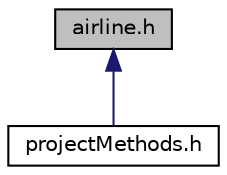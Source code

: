 digraph "airline.h"
{
 // LATEX_PDF_SIZE
  edge [fontname="Helvetica",fontsize="10",labelfontname="Helvetica",labelfontsize="10"];
  node [fontname="Helvetica",fontsize="10",shape=record];
  Node1 [label="airline.h",height=0.2,width=0.4,color="black", fillcolor="grey75", style="filled", fontcolor="black",tooltip="Definition of the airline in C."];
  Node1 -> Node2 [dir="back",color="midnightblue",fontsize="10",style="solid",fontname="Helvetica"];
  Node2 [label="projectMethods.h",height=0.2,width=0.4,color="black", fillcolor="white", style="filled",URL="$projectMethods_8h.html",tooltip="Definition of all methods that allow the project to run."];
}
